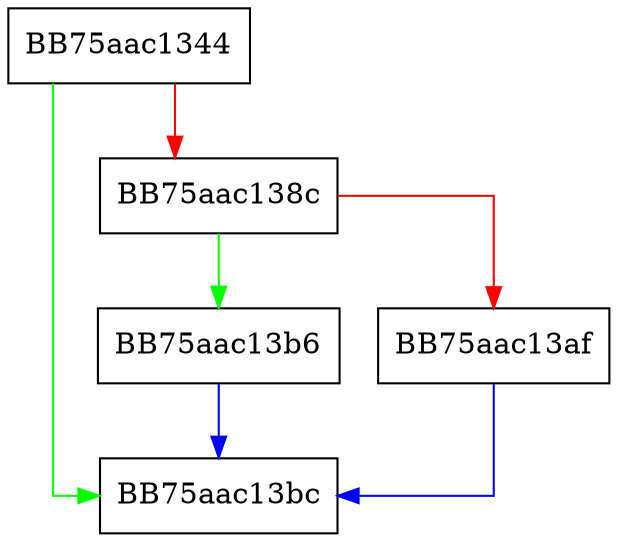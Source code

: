 digraph saveRelocation {
  node [shape="box"];
  graph [splines=ortho];
  BB75aac1344 -> BB75aac13bc [color="green"];
  BB75aac1344 -> BB75aac138c [color="red"];
  BB75aac138c -> BB75aac13b6 [color="green"];
  BB75aac138c -> BB75aac13af [color="red"];
  BB75aac13af -> BB75aac13bc [color="blue"];
  BB75aac13b6 -> BB75aac13bc [color="blue"];
}